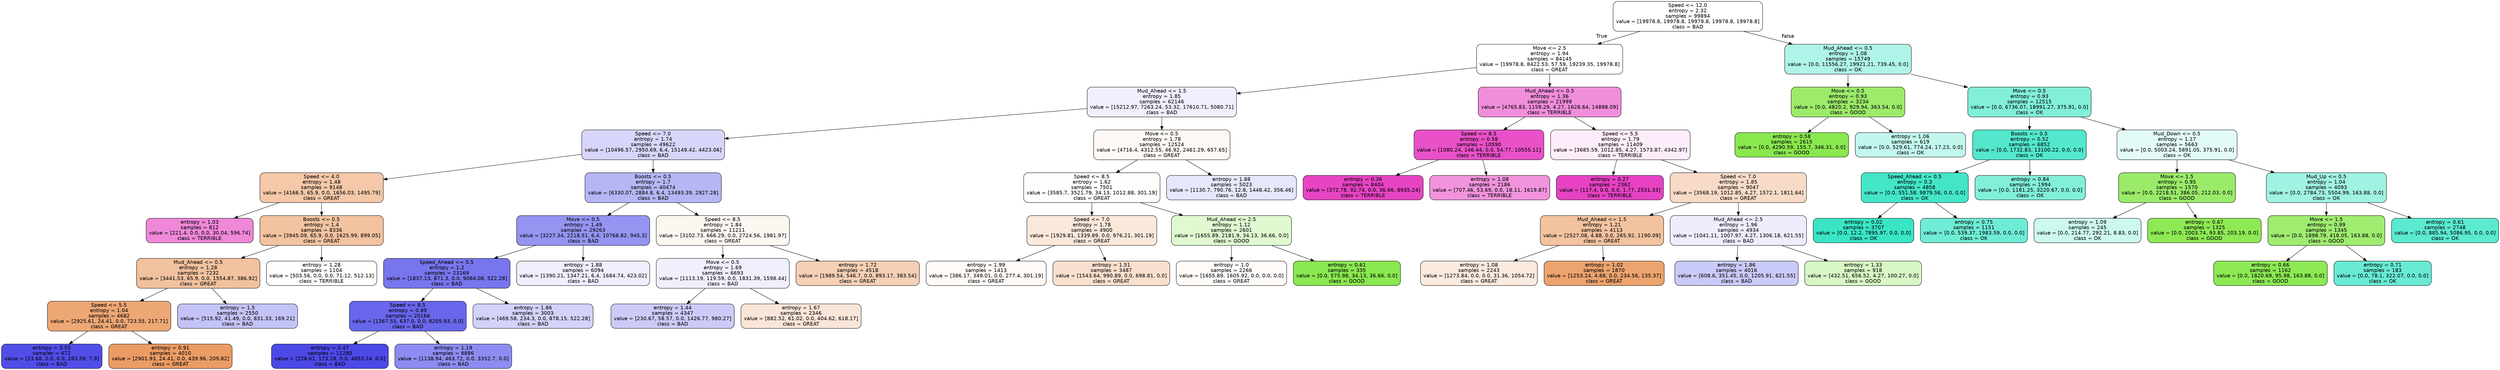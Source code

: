 digraph Tree {
node [shape=box, style="filled, rounded", color="black", fontname=helvetica] ;
edge [fontname=helvetica] ;
0 [label="Speed <= 12.0\nentropy = 2.32\nsamples = 99894\nvalue = [19978.8, 19978.8, 19978.8, 19978.8, 19978.8]\nclass = BAD", fillcolor="#ffffff"] ;
1 [label="Move <= 2.5\nentropy = 1.94\nsamples = 84145\nvalue = [19978.8, 8422.53, 57.59, 19239.35, 19978.8]\nclass = GREAT", fillcolor="#ffffff"] ;
0 -> 1 [labeldistance=2.5, labelangle=45, headlabel="True"] ;
2 [label="Mud_Ahead <= 1.5\nentropy = 1.85\nsamples = 62146\nvalue = [15212.97, 7263.24, 53.32, 17610.71, 5080.71]\nclass = BAD", fillcolor="#efeffd"] ;
1 -> 2 ;
3 [label="Speed <= 7.0\nentropy = 1.74\nsamples = 49622\nvalue = [10496.57, 2950.69, 6.4, 15149.42, 4423.06]\nclass = BAD", fillcolor="#d7d6fa"] ;
2 -> 3 ;
4 [label="Speed <= 4.0\nentropy = 1.48\nsamples = 9148\nvalue = [4166.5, 65.9, 0.0, 1656.03, 1495.79]\nclass = GREAT", fillcolor="#f4c8a8"] ;
3 -> 4 ;
5 [label="entropy = 1.03\nsamples = 812\nvalue = [221.4, 0.0, 0.0, 30.04, 596.74]\nclass = TERRIBLE", fillcolor="#ef88d9"] ;
4 -> 5 ;
6 [label="Boosts <= 0.5\nentropy = 1.4\nsamples = 8336\nvalue = [3945.09, 65.9, 0.0, 1625.99, 899.05]\nclass = GREAT", fillcolor="#f3c3a1"] ;
4 -> 6 ;
7 [label="Mud_Ahead <= 0.5\nentropy = 1.28\nsamples = 7232\nvalue = [3441.53, 65.9, 0.0, 1554.87, 386.92]\nclass = GREAT", fillcolor="#f2c29f"] ;
6 -> 7 ;
8 [label="Speed <= 5.5\nentropy = 1.04\nsamples = 4682\nvalue = [2925.61, 24.41, 0.0, 723.55, 217.71]\nclass = GREAT", fillcolor="#eda775"] ;
7 -> 8 ;
9 [label="entropy = 0.55\nsamples = 672\nvalue = [23.68, 0.0, 0.0, 283.59, 7.9]\nclass = BAD", fillcolor="#514ee8"] ;
8 -> 9 ;
10 [label="entropy = 0.91\nsamples = 4010\nvalue = [2901.93, 24.41, 0.0, 439.96, 209.82]\nclass = GREAT", fillcolor="#eb9c64"] ;
8 -> 10 ;
11 [label="entropy = 1.5\nsamples = 2550\nvalue = [515.92, 41.49, 0.0, 831.33, 169.21]\nclass = BAD", fillcolor="#c4c3f7"] ;
7 -> 11 ;
12 [label="entropy = 1.28\nsamples = 1104\nvalue = [503.56, 0.0, 0.0, 71.12, 512.13]\nclass = TERRIBLE", fillcolor="#fffcfe"] ;
6 -> 12 ;
13 [label="Boosts <= 0.5\nentropy = 1.7\nsamples = 40474\nvalue = [6330.07, 2884.8, 6.4, 13493.39, 2927.28]\nclass = BAD", fillcolor="#b7b6f5"] ;
3 -> 13 ;
14 [label="Move <= 0.5\nentropy = 1.49\nsamples = 29263\nvalue = [3227.34, 2218.51, 6.4, 10768.82, 945.3]\nclass = BAD", fillcolor="#9594f1"] ;
13 -> 14 ;
15 [label="Speed_Ahead <= 0.5\nentropy = 1.2\nsamples = 23169\nvalue = [1837.13, 871.3, 0.0, 9084.08, 522.28]\nclass = BAD", fillcolor="#7876ed"] ;
14 -> 15 ;
16 [label="Speed <= 8.5\nentropy = 0.89\nsamples = 20166\nvalue = [1367.55, 637.0, 0.0, 8205.93, 0.0]\nclass = BAD", fillcolor="#6866eb"] ;
15 -> 16 ;
17 [label="entropy = 0.47\nsamples = 11280\nvalue = [228.61, 173.28, 0.0, 4853.24, 0.0]\nclass = BAD", fillcolor="#4c49e7"] ;
16 -> 17 ;
18 [label="entropy = 1.19\nsamples = 8886\nvalue = [1138.94, 463.72, 0.0, 3352.7, 0.0]\nclass = BAD", fillcolor="#8e8cf0"] ;
16 -> 18 ;
19 [label="entropy = 1.86\nsamples = 3003\nvalue = [469.58, 234.3, 0.0, 878.15, 522.28]\nclass = BAD", fillcolor="#d3d2f9"] ;
15 -> 19 ;
20 [label="entropy = 1.88\nsamples = 6094\nvalue = [1390.21, 1347.21, 6.4, 1684.74, 423.02]\nclass = BAD", fillcolor="#eeeefd"] ;
14 -> 20 ;
21 [label="Speed <= 8.5\nentropy = 1.84\nsamples = 11211\nvalue = [3102.73, 666.29, 0.0, 2724.56, 1981.97]\nclass = GREAT", fillcolor="#fdf7f2"] ;
13 -> 21 ;
22 [label="Move <= 0.5\nentropy = 1.69\nsamples = 6693\nvalue = [1113.19, 119.59, 0.0, 1831.39, 1598.44]\nclass = BAD", fillcolor="#f0f0fd"] ;
21 -> 22 ;
23 [label="entropy = 1.44\nsamples = 4347\nvalue = [230.67, 58.57, 0.0, 1426.77, 980.27]\nclass = BAD", fillcolor="#cccbf8"] ;
22 -> 23 ;
24 [label="entropy = 1.67\nsamples = 2346\nvalue = [882.52, 61.02, 0.0, 404.62, 618.17]\nclass = GREAT", fillcolor="#fae6d8"] ;
22 -> 24 ;
25 [label="entropy = 1.72\nsamples = 4518\nvalue = [1989.54, 546.7, 0.0, 893.17, 383.54]\nclass = GREAT", fillcolor="#f5d0b5"] ;
21 -> 25 ;
26 [label="Move <= 0.5\nentropy = 1.78\nsamples = 12524\nvalue = [4716.4, 4312.55, 46.92, 2461.29, 657.65]\nclass = GREAT", fillcolor="#fef9f5"] ;
2 -> 26 ;
27 [label="Speed <= 8.5\nentropy = 1.62\nsamples = 7501\nvalue = [3585.7, 3521.79, 34.13, 1012.88, 301.19]\nclass = GREAT", fillcolor="#fffdfc"] ;
26 -> 27 ;
28 [label="Speed <= 7.0\nentropy = 1.78\nsamples = 4900\nvalue = [1929.81, 1339.89, 0.0, 976.21, 301.19]\nclass = GREAT", fillcolor="#fae8db"] ;
27 -> 28 ;
29 [label="entropy = 1.99\nsamples = 1413\nvalue = [386.17, 349.01, 0.0, 277.4, 301.19]\nclass = GREAT", fillcolor="#fefaf7"] ;
28 -> 29 ;
30 [label="entropy = 1.51\nsamples = 3487\nvalue = [1543.64, 990.89, 0.0, 698.81, 0.0]\nclass = GREAT", fillcolor="#f9e0ce"] ;
28 -> 30 ;
31 [label="Mud_Ahead <= 2.5\nentropy = 1.12\nsamples = 2601\nvalue = [1655.89, 2181.9, 34.13, 36.66, 0.0]\nclass = GOOD", fillcolor="#e0f9d1"] ;
27 -> 31 ;
32 [label="entropy = 1.0\nsamples = 2266\nvalue = [1655.89, 1605.92, 0.0, 0.0, 0.0]\nclass = GREAT", fillcolor="#fefbf9"] ;
31 -> 32 ;
33 [label="entropy = 0.61\nsamples = 335\nvalue = [0.0, 575.98, 34.13, 36.66, 0.0]\nclass = GOOD", fillcolor="#8ae850"] ;
31 -> 33 ;
34 [label="entropy = 1.88\nsamples = 5023\nvalue = [1130.7, 790.76, 12.8, 1448.42, 356.46]\nclass = BAD", fillcolor="#e7e7fc"] ;
26 -> 34 ;
35 [label="Mud_Ahead <= 0.5\nentropy = 1.36\nsamples = 21999\nvalue = [4765.83, 1159.29, 4.27, 1628.64, 14898.09]\nclass = TERRIBLE", fillcolor="#f08edb"] ;
1 -> 35 ;
36 [label="Speed <= 8.5\nentropy = 0.58\nsamples = 10590\nvalue = [1080.24, 146.44, 0.0, 54.77, 10555.11]\nclass = TERRIBLE", fillcolor="#e851c8"] ;
35 -> 36 ;
37 [label="entropy = 0.36\nsamples = 8404\nvalue = [372.78, 92.74, 0.0, 36.66, 8935.24]\nclass = TERRIBLE", fillcolor="#e644c3"] ;
36 -> 37 ;
38 [label="entropy = 1.08\nsamples = 2186\nvalue = [707.46, 53.69, 0.0, 18.11, 1619.87]\nclass = TERRIBLE", fillcolor="#f194dd"] ;
36 -> 38 ;
39 [label="Speed <= 5.5\nentropy = 1.79\nsamples = 11409\nvalue = [3685.59, 1012.85, 4.27, 1573.87, 4342.97]\nclass = TERRIBLE", fillcolor="#fdecf9"] ;
35 -> 39 ;
40 [label="entropy = 0.27\nsamples = 2362\nvalue = [117.4, 0.0, 0.0, 1.77, 2531.33]\nclass = TERRIBLE", fillcolor="#e642c3"] ;
39 -> 40 ;
41 [label="Speed <= 7.0\nentropy = 1.85\nsamples = 9047\nvalue = [3568.19, 1012.85, 4.27, 1572.1, 1811.64]\nclass = GREAT", fillcolor="#f8dbc7"] ;
39 -> 41 ;
42 [label="Mud_Ahead <= 1.5\nentropy = 1.21\nsamples = 4113\nvalue = [2527.08, 4.88, 0.0, 265.92, 1190.09]\nclass = GREAT", fillcolor="#f3c3a0"] ;
41 -> 42 ;
43 [label="entropy = 1.08\nsamples = 2243\nvalue = [1273.84, 0.0, 0.0, 31.36, 1054.72]\nclass = GREAT", fillcolor="#fbeade"] ;
42 -> 43 ;
44 [label="entropy = 1.02\nsamples = 1870\nvalue = [1253.24, 4.88, 0.0, 234.56, 135.37]\nclass = GREAT", fillcolor="#eca36e"] ;
42 -> 44 ;
45 [label="Mud_Ahead <= 2.5\nentropy = 1.96\nsamples = 4934\nvalue = [1041.11, 1007.97, 4.27, 1306.18, 621.55]\nclass = BAD", fillcolor="#ededfd"] ;
41 -> 45 ;
46 [label="entropy = 1.86\nsamples = 4016\nvalue = [608.6, 351.45, 0.0, 1205.91, 621.55]\nclass = BAD", fillcolor="#cacaf8"] ;
45 -> 46 ;
47 [label="entropy = 1.33\nsamples = 918\nvalue = [432.51, 656.52, 4.27, 100.27, 0.0]\nclass = GOOD", fillcolor="#d8f7c5"] ;
45 -> 47 ;
48 [label="Mud_Ahead <= 0.5\nentropy = 1.08\nsamples = 15749\nvalue = [0.0, 11556.27, 19921.21, 739.45, 0.0]\nclass = OK", fillcolor="#aff4e8"] ;
0 -> 48 [labeldistance=2.5, labelangle=-45, headlabel="False"] ;
49 [label="Move <= 0.5\nentropy = 0.93\nsamples = 3234\nvalue = [0.0, 4820.2, 929.94, 363.54, 0.0]\nclass = GOOD", fillcolor="#9ceb6a"] ;
48 -> 49 ;
50 [label="entropy = 0.58\nsamples = 2615\nvalue = [0.0, 4290.59, 155.7, 346.31, 0.0]\nclass = GOOD", fillcolor="#8ae84f"] ;
49 -> 50 ;
51 [label="entropy = 1.06\nsamples = 619\nvalue = [0.0, 529.61, 774.24, 17.23, 0.0]\nclass = OK", fillcolor="#c2f7ed"] ;
49 -> 51 ;
52 [label="Move <= 0.5\nentropy = 0.93\nsamples = 12515\nvalue = [0.0, 6736.07, 18991.27, 375.91, 0.0]\nclass = OK", fillcolor="#82efda"] ;
48 -> 52 ;
53 [label="Boosts <= 0.5\nentropy = 0.52\nsamples = 6852\nvalue = [0.0, 1732.83, 13100.22, 0.0, 0.0]\nclass = OK", fillcolor="#53e8cd"] ;
52 -> 53 ;
54 [label="Speed_Ahead <= 0.5\nentropy = 0.3\nsamples = 4858\nvalue = [0.0, 551.58, 9879.56, 0.0, 0.0]\nclass = OK", fillcolor="#44e6c8"] ;
53 -> 54 ;
55 [label="entropy = 0.02\nsamples = 3707\nvalue = [0.0, 12.2, 7895.97, 0.0, 0.0]\nclass = OK", fillcolor="#39e5c5"] ;
54 -> 55 ;
56 [label="entropy = 0.75\nsamples = 1151\nvalue = [0.0, 539.37, 1983.59, 0.0, 0.0]\nclass = OK", fillcolor="#6fecd5"] ;
54 -> 56 ;
57 [label="entropy = 0.84\nsamples = 1994\nvalue = [0.0, 1181.25, 3220.67, 0.0, 0.0]\nclass = OK", fillcolor="#82efda"] ;
53 -> 57 ;
58 [label="Mud_Down <= 0.5\nentropy = 1.17\nsamples = 5663\nvalue = [0.0, 5003.24, 5891.05, 375.91, 0.0]\nclass = OK", fillcolor="#e3fbf7"] ;
52 -> 58 ;
59 [label="Move <= 1.5\nentropy = 0.95\nsamples = 1570\nvalue = [0.0, 2218.51, 386.05, 212.03, 0.0]\nclass = GOOD", fillcolor="#9beb6a"] ;
58 -> 59 ;
60 [label="entropy = 1.09\nsamples = 245\nvalue = [0.0, 214.77, 292.21, 8.83, 0.0]\nclass = OK", fillcolor="#ccf8f0"] ;
59 -> 60 ;
61 [label="entropy = 0.67\nsamples = 1325\nvalue = [0.0, 2003.74, 93.85, 203.19, 0.0]\nclass = GOOD", fillcolor="#8ee955"] ;
59 -> 61 ;
62 [label="Mud_Up <= 0.5\nentropy = 1.04\nsamples = 4093\nvalue = [0.0, 2784.73, 5504.99, 163.88, 0.0]\nclass = OK", fillcolor="#a0f3e3"] ;
58 -> 62 ;
63 [label="Move <= 1.5\nentropy = 0.99\nsamples = 1345\nvalue = [0.0, 1898.79, 418.05, 163.88, 0.0]\nclass = GOOD", fillcolor="#a0ec71"] ;
62 -> 63 ;
64 [label="entropy = 0.66\nsamples = 1162\nvalue = [0.0, 1820.69, 95.98, 163.88, 0.0]\nclass = GOOD", fillcolor="#8de954"] ;
63 -> 64 ;
65 [label="entropy = 0.71\nsamples = 183\nvalue = [0.0, 78.1, 322.07, 0.0, 0.0]\nclass = OK", fillcolor="#69ebd3"] ;
63 -> 65 ;
66 [label="entropy = 0.61\nsamples = 2748\nvalue = [0.0, 885.94, 5086.95, 0.0, 0.0]\nclass = OK", fillcolor="#5beacf"] ;
62 -> 66 ;
}